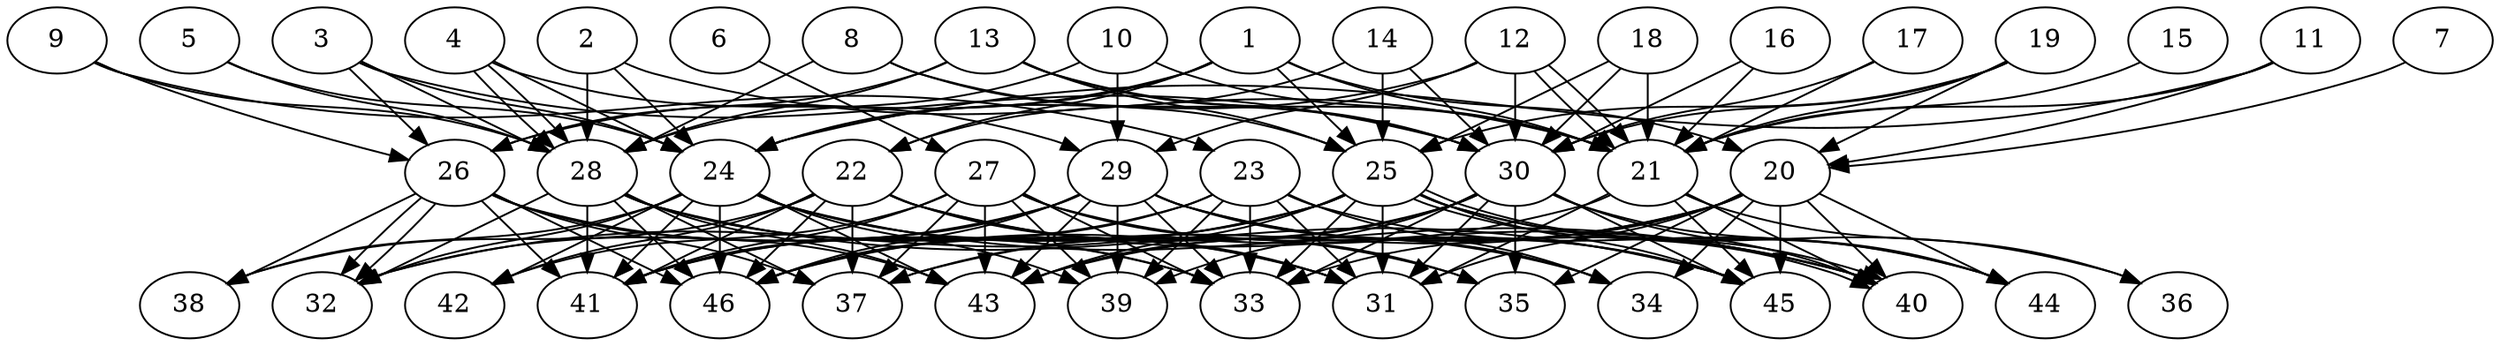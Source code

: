 // DAG (tier=3-complex, mode=data, n=46, ccr=0.530, fat=0.837, density=0.748, regular=0.357, jump=0.271, mindata=4194304, maxdata=33554432)
// DAG automatically generated by daggen at Sun Aug 24 16:33:35 2025
// /home/ermia/Project/Environments/daggen/bin/daggen --dot --ccr 0.530 --fat 0.837 --regular 0.357 --density 0.748 --jump 0.271 --mindata 4194304 --maxdata 33554432 -n 46 
digraph G {
  1 [size="19062167635991013097472", alpha="0.18", expect_size="9531083817995506548736"]
  1 -> 20 [size ="5708712563965952"]
  1 -> 21 [size ="5708712563965952"]
  1 -> 22 [size ="5708712563965952"]
  1 -> 24 [size ="5708712563965952"]
  1 -> 25 [size ="5708712563965952"]
  1 -> 26 [size ="5708712563965952"]
  2 [size="186815433494211200", alpha="0.08", expect_size="93407716747105600"]
  2 -> 21 [size ="7645680159948800"]
  2 -> 24 [size ="7645680159948800"]
  2 -> 28 [size ="7645680159948800"]
  3 [size="9097003357359198208", alpha="0.01", expect_size="4548501678679599104"]
  3 -> 24 [size ="8986869773631488"]
  3 -> 26 [size ="8986869773631488"]
  3 -> 28 [size ="8986869773631488"]
  3 -> 30 [size ="8986869773631488"]
  4 [size="3974317952397497856", alpha="0.11", expect_size="1987158976198748928"]
  4 -> 24 [size ="7298206534729728"]
  4 -> 28 [size ="7298206534729728"]
  4 -> 28 [size ="7298206534729728"]
  4 -> 29 [size ="7298206534729728"]
  5 [size="278189309952000000000", alpha="0.11", expect_size="139094654976000000000"]
  5 -> 24 [size ="340918272000000"]
  5 -> 28 [size ="340918272000000"]
  6 [size="4725826091877115363328", alpha="0.12", expect_size="2362913045938557681664"]
  6 -> 27 [size ="2252899459530752"]
  7 [size="70502724002491472", alpha="0.09", expect_size="35251362001245736"]
  7 -> 20 [size ="2570773109669888"]
  8 [size="47576881073042176", alpha="0.09", expect_size="23788440536521088"]
  8 -> 25 [size ="4726918901399552"]
  8 -> 28 [size ="4726918901399552"]
  8 -> 30 [size ="4726918901399552"]
  9 [size="2160184410277649842176", alpha="0.04", expect_size="1080092205138824921088"]
  9 -> 23 [size ="1336853668036608"]
  9 -> 26 [size ="1336853668036608"]
  9 -> 28 [size ="1336853668036608"]
  10 [size="385954063484490240", alpha="0.18", expect_size="192977031742245120"]
  10 -> 21 [size ="7823984217292800"]
  10 -> 28 [size ="7823984217292800"]
  10 -> 29 [size ="7823984217292800"]
  11 [size="15281000794430617600", alpha="0.17", expect_size="7640500397215308800"]
  11 -> 20 [size ="8337342498603008"]
  11 -> 21 [size ="8337342498603008"]
  11 -> 24 [size ="8337342498603008"]
  12 [size="9014204960821609496576", alpha="0.13", expect_size="4507102480410804748288"]
  12 -> 21 [size ="3465040162193408"]
  12 -> 21 [size ="3465040162193408"]
  12 -> 24 [size ="3465040162193408"]
  12 -> 29 [size ="3465040162193408"]
  12 -> 30 [size ="3465040162193408"]
  13 [size="4494470868294271488", alpha="0.16", expect_size="2247235434147135744"]
  13 -> 21 [size ="1791546588397568"]
  13 -> 25 [size ="1791546588397568"]
  13 -> 26 [size ="1791546588397568"]
  13 -> 28 [size ="1791546588397568"]
  13 -> 30 [size ="1791546588397568"]
  14 [size="12772471130123231232", alpha="0.08", expect_size="6386235565061615616"]
  14 -> 22 [size ="8010563669983232"]
  14 -> 25 [size ="8010563669983232"]
  14 -> 30 [size ="8010563669983232"]
  15 [size="19595370430150735822848", alpha="0.09", expect_size="9797685215075367911424"]
  15 -> 21 [size ="5814677586051072"]
  16 [size="2787656828629880406016", alpha="0.13", expect_size="1393828414314940203008"]
  16 -> 21 [size ="1584587381669888"]
  16 -> 30 [size ="1584587381669888"]
  17 [size="1519872236465892098048", alpha="0.03", expect_size="759936118232946049024"]
  17 -> 21 [size ="1057534899126272"]
  17 -> 30 [size ="1057534899126272"]
  18 [size="305081104117271104", alpha="0.19", expect_size="152540552058635552"]
  18 -> 21 [size ="8932587619745792"]
  18 -> 25 [size ="8932587619745792"]
  18 -> 30 [size ="8932587619745792"]
  19 [size="111363582592762496", alpha="0.11", expect_size="55681791296381248"]
  19 -> 20 [size ="8697644318720000"]
  19 -> 21 [size ="8697644318720000"]
  19 -> 25 [size ="8697644318720000"]
  19 -> 30 [size ="8697644318720000"]
  20 [size="149587343098087735296", alpha="0.08", expect_size="74793671549043867648"]
  20 -> 31 [size ="225434243432448"]
  20 -> 33 [size ="225434243432448"]
  20 -> 34 [size ="225434243432448"]
  20 -> 35 [size ="225434243432448"]
  20 -> 37 [size ="225434243432448"]
  20 -> 40 [size ="225434243432448"]
  20 -> 43 [size ="225434243432448"]
  20 -> 44 [size ="225434243432448"]
  20 -> 45 [size ="225434243432448"]
  21 [size="34460418781741408321536", alpha="0.18", expect_size="17230209390870704160768"]
  21 -> 31 [size ="8471695828451328"]
  21 -> 36 [size ="8471695828451328"]
  21 -> 40 [size ="8471695828451328"]
  21 -> 45 [size ="8471695828451328"]
  21 -> 46 [size ="8471695828451328"]
  22 [size="12409655324957233152", alpha="0.12", expect_size="6204827662478616576"]
  22 -> 31 [size ="6272573453107200"]
  22 -> 34 [size ="6272573453107200"]
  22 -> 37 [size ="6272573453107200"]
  22 -> 38 [size ="6272573453107200"]
  22 -> 40 [size ="6272573453107200"]
  22 -> 41 [size ="6272573453107200"]
  22 -> 42 [size ="6272573453107200"]
  22 -> 46 [size ="6272573453107200"]
  23 [size="26361251496862370758656", alpha="0.04", expect_size="13180625748431185379328"]
  23 -> 31 [size ="7085992200634368"]
  23 -> 33 [size ="7085992200634368"]
  23 -> 34 [size ="7085992200634368"]
  23 -> 39 [size ="7085992200634368"]
  23 -> 41 [size ="7085992200634368"]
  23 -> 44 [size ="7085992200634368"]
  23 -> 46 [size ="7085992200634368"]
  24 [size="18582121239230705664", alpha="0.01", expect_size="9291060619615352832"]
  24 -> 31 [size ="6089954388082688"]
  24 -> 32 [size ="6089954388082688"]
  24 -> 35 [size ="6089954388082688"]
  24 -> 38 [size ="6089954388082688"]
  24 -> 39 [size ="6089954388082688"]
  24 -> 40 [size ="6089954388082688"]
  24 -> 41 [size ="6089954388082688"]
  24 -> 42 [size ="6089954388082688"]
  24 -> 43 [size ="6089954388082688"]
  24 -> 46 [size ="6089954388082688"]
  25 [size="1175016210765447168000", alpha="0.04", expect_size="587508105382723584000"]
  25 -> 31 [size ="890811659059200"]
  25 -> 32 [size ="890811659059200"]
  25 -> 33 [size ="890811659059200"]
  25 -> 36 [size ="890811659059200"]
  25 -> 40 [size ="890811659059200"]
  25 -> 40 [size ="890811659059200"]
  25 -> 41 [size ="890811659059200"]
  25 -> 43 [size ="890811659059200"]
  25 -> 44 [size ="890811659059200"]
  25 -> 45 [size ="890811659059200"]
  25 -> 46 [size ="890811659059200"]
  26 [size="635275302028705792000", alpha="0.03", expect_size="317637651014352896000"]
  26 -> 32 [size ="591195747123200"]
  26 -> 32 [size ="591195747123200"]
  26 -> 33 [size ="591195747123200"]
  26 -> 37 [size ="591195747123200"]
  26 -> 38 [size ="591195747123200"]
  26 -> 41 [size ="591195747123200"]
  26 -> 43 [size ="591195747123200"]
  26 -> 46 [size ="591195747123200"]
  27 [size="5874221596150465536", alpha="0.09", expect_size="2937110798075232768"]
  27 -> 33 [size ="1991768274894848"]
  27 -> 35 [size ="1991768274894848"]
  27 -> 37 [size ="1991768274894848"]
  27 -> 39 [size ="1991768274894848"]
  27 -> 41 [size ="1991768274894848"]
  27 -> 42 [size ="1991768274894848"]
  27 -> 43 [size ="1991768274894848"]
  27 -> 45 [size ="1991768274894848"]
  28 [size="497491936629256880128", alpha="0.02", expect_size="248745968314628440064"]
  28 -> 31 [size ="502281694871552"]
  28 -> 32 [size ="502281694871552"]
  28 -> 33 [size ="502281694871552"]
  28 -> 37 [size ="502281694871552"]
  28 -> 41 [size ="502281694871552"]
  28 -> 43 [size ="502281694871552"]
  28 -> 45 [size ="502281694871552"]
  28 -> 46 [size ="502281694871552"]
  29 [size="1539857778627462561792", alpha="0.01", expect_size="769928889313731280896"]
  29 -> 32 [size ="1066785394655232"]
  29 -> 33 [size ="1066785394655232"]
  29 -> 34 [size ="1066785394655232"]
  29 -> 39 [size ="1066785394655232"]
  29 -> 40 [size ="1066785394655232"]
  29 -> 41 [size ="1066785394655232"]
  29 -> 43 [size ="1066785394655232"]
  29 -> 45 [size ="1066785394655232"]
  29 -> 46 [size ="1066785394655232"]
  30 [size="95815641632024480", alpha="0.10", expect_size="47907820816012240"]
  30 -> 31 [size ="3897498481459200"]
  30 -> 33 [size ="3897498481459200"]
  30 -> 35 [size ="3897498481459200"]
  30 -> 37 [size ="3897498481459200"]
  30 -> 39 [size ="3897498481459200"]
  30 -> 40 [size ="3897498481459200"]
  30 -> 43 [size ="3897498481459200"]
  30 -> 44 [size ="3897498481459200"]
  30 -> 45 [size ="3897498481459200"]
  31 [size="5915083663310833664", alpha="0.05", expect_size="2957541831655416832"]
  32 [size="8053364809906918400", alpha="0.17", expect_size="4026682404953459200"]
  33 [size="32715605212749748", alpha="0.07", expect_size="16357802606374874"]
  34 [size="24112801806472789884928", alpha="0.05", expect_size="12056400903236394942464"]
  35 [size="673445811388463232", alpha="0.07", expect_size="336722905694231616"]
  36 [size="8010704402695996", alpha="0.06", expect_size="4005352201347998"]
  37 [size="8179190277784337383424", alpha="0.03", expect_size="4089595138892168691712"]
  38 [size="15834589477078968320", alpha="0.04", expect_size="7917294738539484160"]
  39 [size="123731004115400064", alpha="0.07", expect_size="61865502057700032"]
  40 [size="346546727472256128", alpha="0.01", expect_size="173273363736128064"]
  41 [size="2260783749800459763712", alpha="0.03", expect_size="1130391874900229881856"]
  42 [size="9267984759616098304", alpha="0.15", expect_size="4633992379808049152"]
  43 [size="278844386551267328000", alpha="0.02", expect_size="139422193275633664000"]
  44 [size="5886455710680260608", alpha="0.02", expect_size="2943227855340130304"]
  45 [size="19338761005712822272", alpha="0.13", expect_size="9669380502856411136"]
  46 [size="312592874791133696", alpha="0.09", expect_size="156296437395566848"]
}